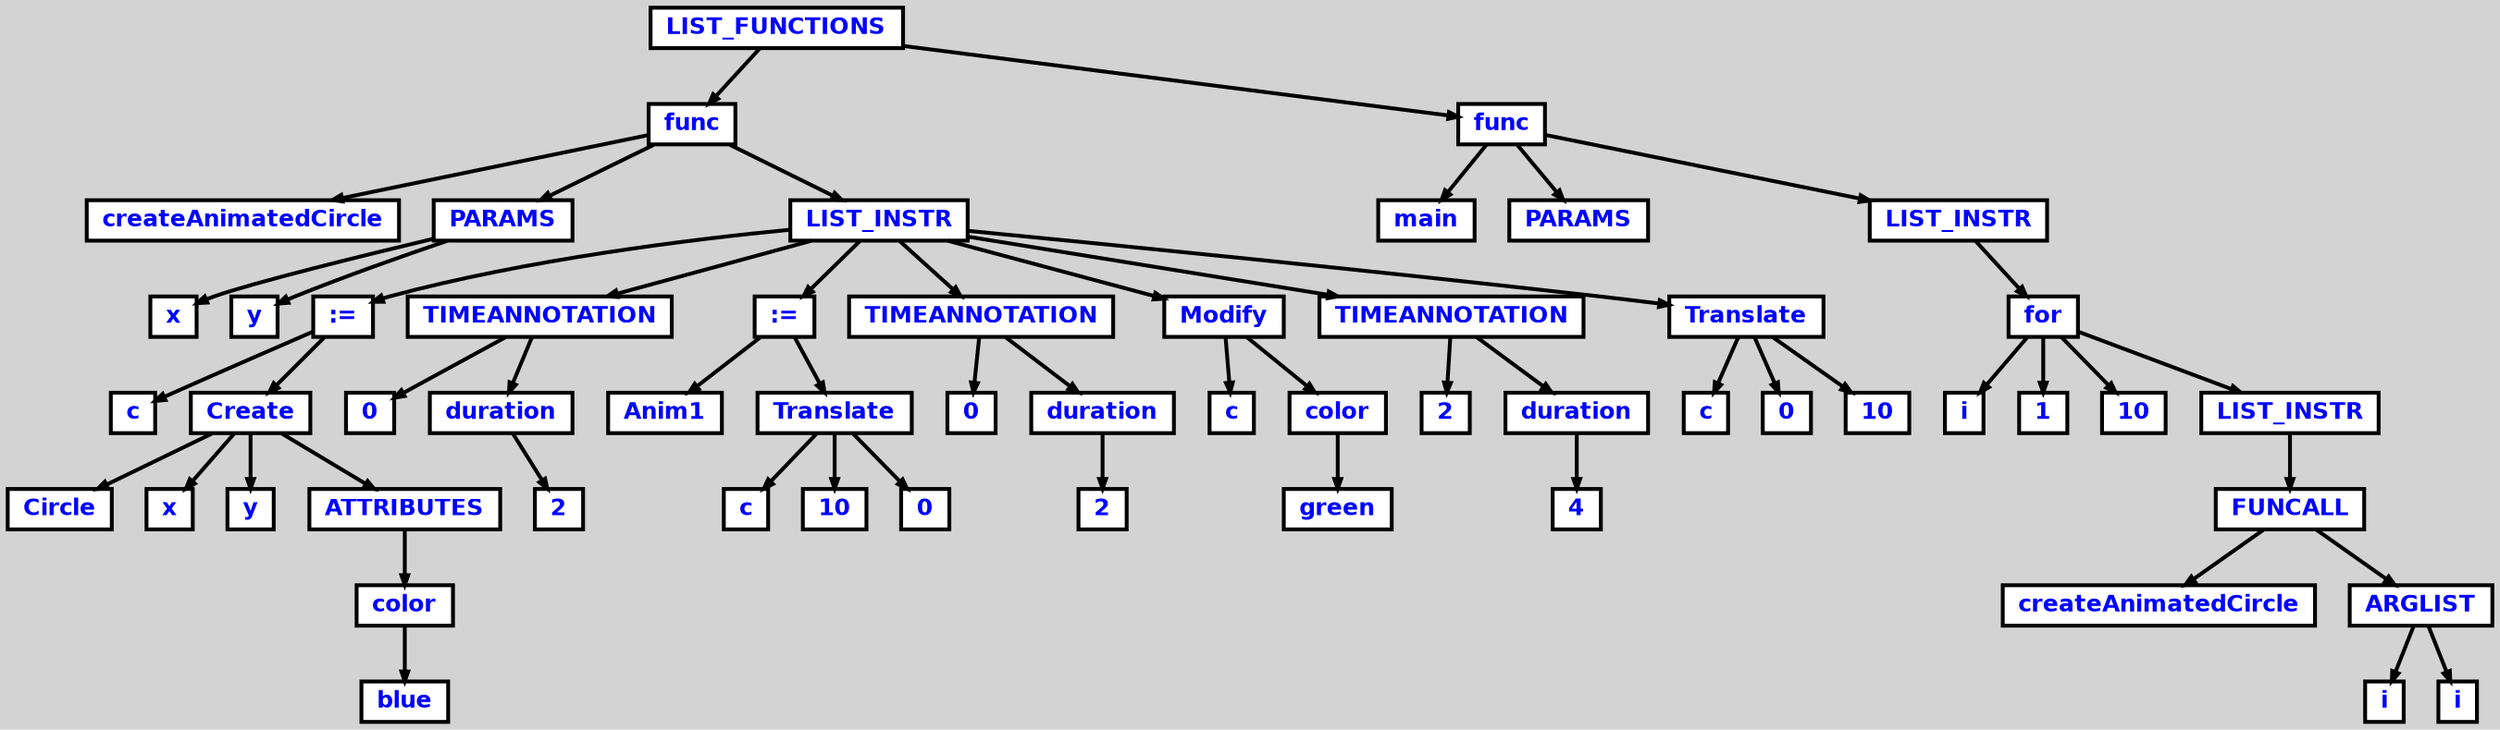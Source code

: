digraph {

	ordering=out;
	ranksep=.4;
	bgcolor="lightgrey"; node [shape=box, fixedsize=false, fontsize=12, fontname="Helvetica-bold", fontcolor="blue"
		width=.25, height=.25, color="black", fillcolor="white", style="filled, solid, bold"];
	edge [arrowsize=.5, color="black", style="bold"]

  n0 [label="LIST_FUNCTIONS"];
  n1 [label="func"];
  n1 [label="func"];
  n2 [label="createAnimatedCircle"];
  n3 [label="PARAMS"];
  n3 [label="PARAMS"];
  n4 [label="x"];
  n5 [label="y"];
  n6 [label="LIST_INSTR"];
  n6 [label="LIST_INSTR"];
  n7 [label=":="];
  n7 [label=":="];
  n8 [label="c"];
  n9 [label="Create"];
  n9 [label="Create"];
  n10 [label="Circle"];
  n11 [label="x"];
  n12 [label="y"];
  n13 [label="ATTRIBUTES"];
  n13 [label="ATTRIBUTES"];
  n14 [label="color"];
  n14 [label="color"];
  n15 [label="blue"];
  n16 [label="TIMEANNOTATION"];
  n16 [label="TIMEANNOTATION"];
  n17 [label="0"];
  n18 [label="duration"];
  n18 [label="duration"];
  n19 [label="2"];
  n20 [label=":="];
  n20 [label=":="];
  n21 [label="Anim1"];
  n22 [label="Translate"];
  n22 [label="Translate"];
  n23 [label="c"];
  n24 [label="10"];
  n25 [label="0"];
  n26 [label="TIMEANNOTATION"];
  n26 [label="TIMEANNOTATION"];
  n27 [label="0"];
  n28 [label="duration"];
  n28 [label="duration"];
  n29 [label="2"];
  n30 [label="Modify"];
  n30 [label="Modify"];
  n31 [label="c"];
  n32 [label="color"];
  n32 [label="color"];
  n33 [label="green"];
  n34 [label="TIMEANNOTATION"];
  n34 [label="TIMEANNOTATION"];
  n35 [label="2"];
  n36 [label="duration"];
  n36 [label="duration"];
  n37 [label="4"];
  n38 [label="Translate"];
  n38 [label="Translate"];
  n39 [label="c"];
  n40 [label="0"];
  n41 [label="10"];
  n42 [label="func"];
  n42 [label="func"];
  n43 [label="main"];
  n44 [label="PARAMS"];
  n45 [label="LIST_INSTR"];
  n45 [label="LIST_INSTR"];
  n46 [label="for"];
  n46 [label="for"];
  n47 [label="i"];
  n48 [label="1"];
  n49 [label="10"];
  n50 [label="LIST_INSTR"];
  n50 [label="LIST_INSTR"];
  n51 [label="FUNCALL"];
  n51 [label="FUNCALL"];
  n52 [label="createAnimatedCircle"];
  n53 [label="ARGLIST"];
  n53 [label="ARGLIST"];
  n54 [label="i"];
  n55 [label="i"];

  n0 -> n1 // "LIST_FUNCTIONS" -> "func"
  n1 -> n2 // "func" -> "createAnimatedCircle"
  n1 -> n3 // "func" -> "PARAMS"
  n3 -> n4 // "PARAMS" -> "x"
  n3 -> n5 // "PARAMS" -> "y"
  n1 -> n6 // "func" -> "LIST_INSTR"
  n6 -> n7 // "LIST_INSTR" -> ":="
  n7 -> n8 // ":=" -> "c"
  n7 -> n9 // ":=" -> "Create"
  n9 -> n10 // "Create" -> "Circle"
  n9 -> n11 // "Create" -> "x"
  n9 -> n12 // "Create" -> "y"
  n9 -> n13 // "Create" -> "ATTRIBUTES"
  n13 -> n14 // "ATTRIBUTES" -> "color"
  n14 -> n15 // "color" -> "blue"
  n6 -> n16 // "LIST_INSTR" -> "TIMEANNOTATION"
  n16 -> n17 // "TIMEANNOTATION" -> "0"
  n16 -> n18 // "TIMEANNOTATION" -> "duration"
  n18 -> n19 // "duration" -> "2"
  n6 -> n20 // "LIST_INSTR" -> ":="
  n20 -> n21 // ":=" -> "Anim1"
  n20 -> n22 // ":=" -> "Translate"
  n22 -> n23 // "Translate" -> "c"
  n22 -> n24 // "Translate" -> "10"
  n22 -> n25 // "Translate" -> "0"
  n6 -> n26 // "LIST_INSTR" -> "TIMEANNOTATION"
  n26 -> n27 // "TIMEANNOTATION" -> "0"
  n26 -> n28 // "TIMEANNOTATION" -> "duration"
  n28 -> n29 // "duration" -> "2"
  n6 -> n30 // "LIST_INSTR" -> "Modify"
  n30 -> n31 // "Modify" -> "c"
  n30 -> n32 // "Modify" -> "color"
  n32 -> n33 // "color" -> "green"
  n6 -> n34 // "LIST_INSTR" -> "TIMEANNOTATION"
  n34 -> n35 // "TIMEANNOTATION" -> "2"
  n34 -> n36 // "TIMEANNOTATION" -> "duration"
  n36 -> n37 // "duration" -> "4"
  n6 -> n38 // "LIST_INSTR" -> "Translate"
  n38 -> n39 // "Translate" -> "c"
  n38 -> n40 // "Translate" -> "0"
  n38 -> n41 // "Translate" -> "10"
  n0 -> n42 // "LIST_FUNCTIONS" -> "func"
  n42 -> n43 // "func" -> "main"
  n42 -> n44 // "func" -> "PARAMS"
  n42 -> n45 // "func" -> "LIST_INSTR"
  n45 -> n46 // "LIST_INSTR" -> "for"
  n46 -> n47 // "for" -> "i"
  n46 -> n48 // "for" -> "1"
  n46 -> n49 // "for" -> "10"
  n46 -> n50 // "for" -> "LIST_INSTR"
  n50 -> n51 // "LIST_INSTR" -> "FUNCALL"
  n51 -> n52 // "FUNCALL" -> "createAnimatedCircle"
  n51 -> n53 // "FUNCALL" -> "ARGLIST"
  n53 -> n54 // "ARGLIST" -> "i"
  n53 -> n55 // "ARGLIST" -> "i"

}
